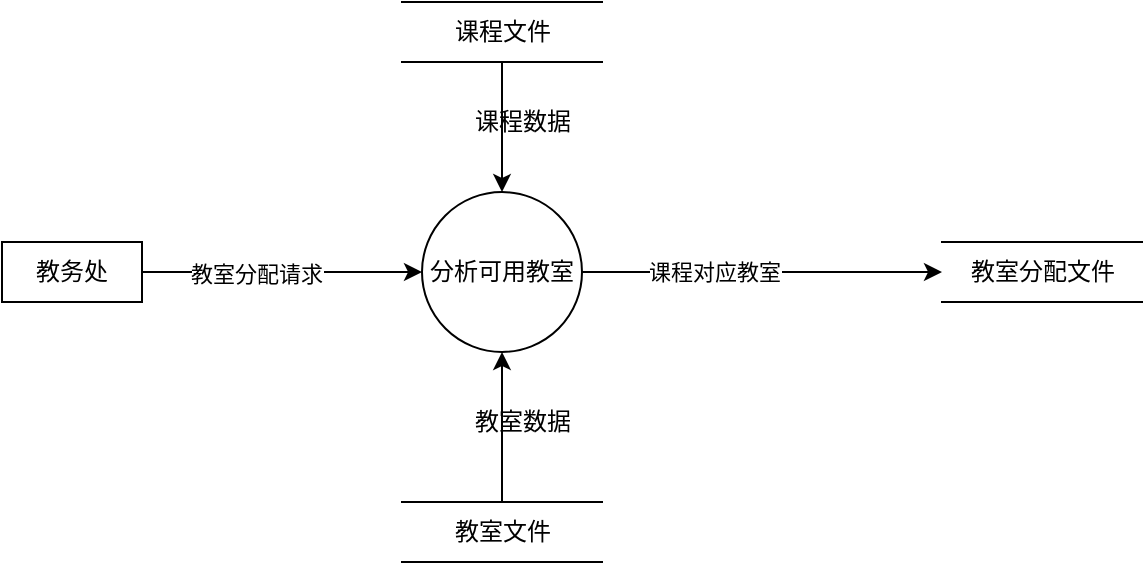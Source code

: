 <mxfile version="15.6.1" type="github">
  <diagram id="6iXot3geKClnZhPpohFx" name="第 1 页">
    <mxGraphModel dx="1038" dy="539" grid="1" gridSize="10" guides="1" tooltips="1" connect="1" arrows="1" fold="1" page="1" pageScale="1" pageWidth="827" pageHeight="1169" math="0" shadow="0">
      <root>
        <mxCell id="0" />
        <mxCell id="1" parent="0" />
        <mxCell id="892-sll2_VXMibmidMwd-2" style="edgeStyle=orthogonalEdgeStyle;rounded=0;orthogonalLoop=1;jettySize=auto;html=1;exitX=1;exitY=0.5;exitDx=0;exitDy=0;entryX=0;entryY=0.5;entryDx=0;entryDy=0;" edge="1" parent="1" source="892-sll2_VXMibmidMwd-1" target="892-sll2_VXMibmidMwd-4">
          <mxGeometry relative="1" as="geometry">
            <mxPoint x="290" y="215" as="targetPoint" />
          </mxGeometry>
        </mxCell>
        <mxCell id="892-sll2_VXMibmidMwd-3" value="教室分配请求" style="edgeLabel;html=1;align=center;verticalAlign=middle;resizable=0;points=[];" vertex="1" connectable="0" parent="892-sll2_VXMibmidMwd-2">
          <mxGeometry x="-0.187" y="-1" relative="1" as="geometry">
            <mxPoint as="offset" />
          </mxGeometry>
        </mxCell>
        <mxCell id="892-sll2_VXMibmidMwd-1" value="教务处" style="rounded=0;whiteSpace=wrap;html=1;" vertex="1" parent="1">
          <mxGeometry x="100" y="200" width="70" height="30" as="geometry" />
        </mxCell>
        <mxCell id="892-sll2_VXMibmidMwd-10" style="edgeStyle=orthogonalEdgeStyle;rounded=0;orthogonalLoop=1;jettySize=auto;html=1;exitX=1;exitY=0.5;exitDx=0;exitDy=0;entryX=0;entryY=0.5;entryDx=0;entryDy=0;" edge="1" parent="1" source="892-sll2_VXMibmidMwd-4" target="892-sll2_VXMibmidMwd-14">
          <mxGeometry relative="1" as="geometry">
            <mxPoint x="480" y="215" as="targetPoint" />
          </mxGeometry>
        </mxCell>
        <mxCell id="892-sll2_VXMibmidMwd-11" value="课程对应教室" style="edgeLabel;html=1;align=center;verticalAlign=middle;resizable=0;points=[];" vertex="1" connectable="0" parent="892-sll2_VXMibmidMwd-10">
          <mxGeometry x="-0.271" relative="1" as="geometry">
            <mxPoint as="offset" />
          </mxGeometry>
        </mxCell>
        <mxCell id="892-sll2_VXMibmidMwd-4" value="分析可用教室" style="ellipse;whiteSpace=wrap;html=1;aspect=fixed;" vertex="1" parent="1">
          <mxGeometry x="310" y="175" width="80" height="80" as="geometry" />
        </mxCell>
        <mxCell id="892-sll2_VXMibmidMwd-7" style="edgeStyle=orthogonalEdgeStyle;rounded=0;orthogonalLoop=1;jettySize=auto;html=1;exitX=0.5;exitY=1;exitDx=0;exitDy=0;entryX=0.5;entryY=0;entryDx=0;entryDy=0;" edge="1" parent="1" source="892-sll2_VXMibmidMwd-5" target="892-sll2_VXMibmidMwd-4">
          <mxGeometry relative="1" as="geometry" />
        </mxCell>
        <mxCell id="892-sll2_VXMibmidMwd-5" value="课程文件" style="html=1;dashed=0;whitespace=wrap;shape=partialRectangle;right=0;left=0;" vertex="1" parent="1">
          <mxGeometry x="300" y="80" width="100" height="30" as="geometry" />
        </mxCell>
        <mxCell id="892-sll2_VXMibmidMwd-8" style="edgeStyle=orthogonalEdgeStyle;rounded=0;orthogonalLoop=1;jettySize=auto;html=1;exitX=0.5;exitY=0;exitDx=0;exitDy=0;entryX=0.5;entryY=1;entryDx=0;entryDy=0;" edge="1" parent="1" source="892-sll2_VXMibmidMwd-6" target="892-sll2_VXMibmidMwd-4">
          <mxGeometry relative="1" as="geometry" />
        </mxCell>
        <mxCell id="892-sll2_VXMibmidMwd-6" value="教室文件" style="html=1;dashed=0;whitespace=wrap;shape=partialRectangle;right=0;left=0;" vertex="1" parent="1">
          <mxGeometry x="300" y="330" width="100" height="30" as="geometry" />
        </mxCell>
        <mxCell id="892-sll2_VXMibmidMwd-12" value="课程数据" style="text;html=1;align=center;verticalAlign=middle;resizable=0;points=[];autosize=1;strokeColor=none;fillColor=none;" vertex="1" parent="1">
          <mxGeometry x="330" y="130" width="60" height="20" as="geometry" />
        </mxCell>
        <mxCell id="892-sll2_VXMibmidMwd-13" value="教室数据" style="text;html=1;align=center;verticalAlign=middle;resizable=0;points=[];autosize=1;strokeColor=none;fillColor=none;" vertex="1" parent="1">
          <mxGeometry x="330" y="280" width="60" height="20" as="geometry" />
        </mxCell>
        <mxCell id="892-sll2_VXMibmidMwd-14" value="教室分配文件" style="html=1;dashed=0;whitespace=wrap;shape=partialRectangle;right=0;left=0;" vertex="1" parent="1">
          <mxGeometry x="570" y="200" width="100" height="30" as="geometry" />
        </mxCell>
      </root>
    </mxGraphModel>
  </diagram>
</mxfile>
